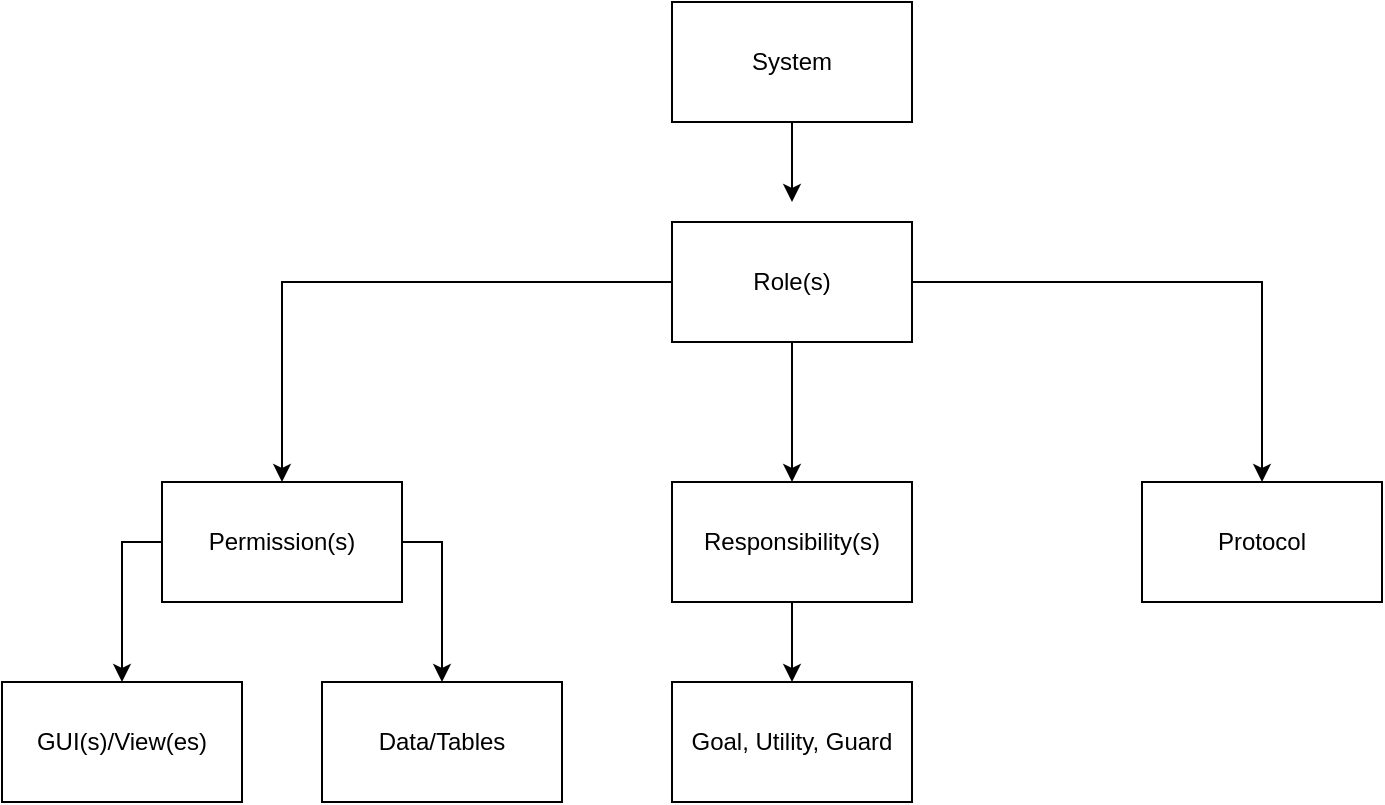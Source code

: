<mxfile version="20.3.0" type="device"><diagram id="3IacK7D8HMlLxThJ05iW" name="Page-1"><mxGraphModel dx="1038" dy="659" grid="1" gridSize="10" guides="1" tooltips="1" connect="1" arrows="1" fold="1" page="1" pageScale="1" pageWidth="850" pageHeight="1100" math="0" shadow="0"><root><mxCell id="0"/><mxCell id="1" parent="0"/><mxCell id="6-FvG93bTwPLNRHI6POA-3" style="edgeStyle=orthogonalEdgeStyle;rounded=0;orthogonalLoop=1;jettySize=auto;html=1;entryX=0.5;entryY=-0.167;entryDx=0;entryDy=0;entryPerimeter=0;" edge="1" parent="1" source="6-FvG93bTwPLNRHI6POA-1" target="6-FvG93bTwPLNRHI6POA-2"><mxGeometry relative="1" as="geometry"/></mxCell><mxCell id="6-FvG93bTwPLNRHI6POA-1" value="System" style="rounded=0;whiteSpace=wrap;html=1;" vertex="1" parent="1"><mxGeometry x="365" y="40" width="120" height="60" as="geometry"/></mxCell><mxCell id="6-FvG93bTwPLNRHI6POA-5" style="edgeStyle=orthogonalEdgeStyle;rounded=0;orthogonalLoop=1;jettySize=auto;html=1;" edge="1" parent="1" source="6-FvG93bTwPLNRHI6POA-2" target="6-FvG93bTwPLNRHI6POA-4"><mxGeometry relative="1" as="geometry"/></mxCell><mxCell id="6-FvG93bTwPLNRHI6POA-7" style="edgeStyle=orthogonalEdgeStyle;rounded=0;orthogonalLoop=1;jettySize=auto;html=1;" edge="1" parent="1" source="6-FvG93bTwPLNRHI6POA-2" target="6-FvG93bTwPLNRHI6POA-6"><mxGeometry relative="1" as="geometry"/></mxCell><mxCell id="6-FvG93bTwPLNRHI6POA-15" style="edgeStyle=orthogonalEdgeStyle;rounded=0;orthogonalLoop=1;jettySize=auto;html=1;" edge="1" parent="1" source="6-FvG93bTwPLNRHI6POA-2" target="6-FvG93bTwPLNRHI6POA-14"><mxGeometry relative="1" as="geometry"/></mxCell><mxCell id="6-FvG93bTwPLNRHI6POA-2" value="Role(s)" style="rounded=0;whiteSpace=wrap;html=1;" vertex="1" parent="1"><mxGeometry x="365" y="150" width="120" height="60" as="geometry"/></mxCell><mxCell id="6-FvG93bTwPLNRHI6POA-9" style="edgeStyle=orthogonalEdgeStyle;rounded=0;orthogonalLoop=1;jettySize=auto;html=1;entryX=0.5;entryY=0;entryDx=0;entryDy=0;exitX=0;exitY=0.5;exitDx=0;exitDy=0;" edge="1" parent="1" source="6-FvG93bTwPLNRHI6POA-4" target="6-FvG93bTwPLNRHI6POA-8"><mxGeometry relative="1" as="geometry"/></mxCell><mxCell id="6-FvG93bTwPLNRHI6POA-11" style="edgeStyle=orthogonalEdgeStyle;rounded=0;orthogonalLoop=1;jettySize=auto;html=1;exitX=1;exitY=0.5;exitDx=0;exitDy=0;" edge="1" parent="1" source="6-FvG93bTwPLNRHI6POA-4" target="6-FvG93bTwPLNRHI6POA-10"><mxGeometry relative="1" as="geometry"/></mxCell><mxCell id="6-FvG93bTwPLNRHI6POA-4" value="Permission(s)" style="rounded=0;whiteSpace=wrap;html=1;" vertex="1" parent="1"><mxGeometry x="110" y="280" width="120" height="60" as="geometry"/></mxCell><mxCell id="6-FvG93bTwPLNRHI6POA-13" style="edgeStyle=orthogonalEdgeStyle;rounded=0;orthogonalLoop=1;jettySize=auto;html=1;entryX=0.5;entryY=0;entryDx=0;entryDy=0;" edge="1" parent="1" source="6-FvG93bTwPLNRHI6POA-6" target="6-FvG93bTwPLNRHI6POA-12"><mxGeometry relative="1" as="geometry"/></mxCell><mxCell id="6-FvG93bTwPLNRHI6POA-6" value="Responsibility(s)" style="rounded=0;whiteSpace=wrap;html=1;" vertex="1" parent="1"><mxGeometry x="365" y="280" width="120" height="60" as="geometry"/></mxCell><mxCell id="6-FvG93bTwPLNRHI6POA-8" value="GUI(s)/View(es)" style="rounded=0;whiteSpace=wrap;html=1;" vertex="1" parent="1"><mxGeometry x="30" y="380" width="120" height="60" as="geometry"/></mxCell><mxCell id="6-FvG93bTwPLNRHI6POA-10" value="Data/Tables" style="rounded=0;whiteSpace=wrap;html=1;" vertex="1" parent="1"><mxGeometry x="190" y="380" width="120" height="60" as="geometry"/></mxCell><mxCell id="6-FvG93bTwPLNRHI6POA-12" value="Goal, Utility, Guard" style="rounded=0;whiteSpace=wrap;html=1;" vertex="1" parent="1"><mxGeometry x="365" y="380" width="120" height="60" as="geometry"/></mxCell><mxCell id="6-FvG93bTwPLNRHI6POA-14" value="Protocol" style="rounded=0;whiteSpace=wrap;html=1;" vertex="1" parent="1"><mxGeometry x="600" y="280" width="120" height="60" as="geometry"/></mxCell></root></mxGraphModel></diagram></mxfile>